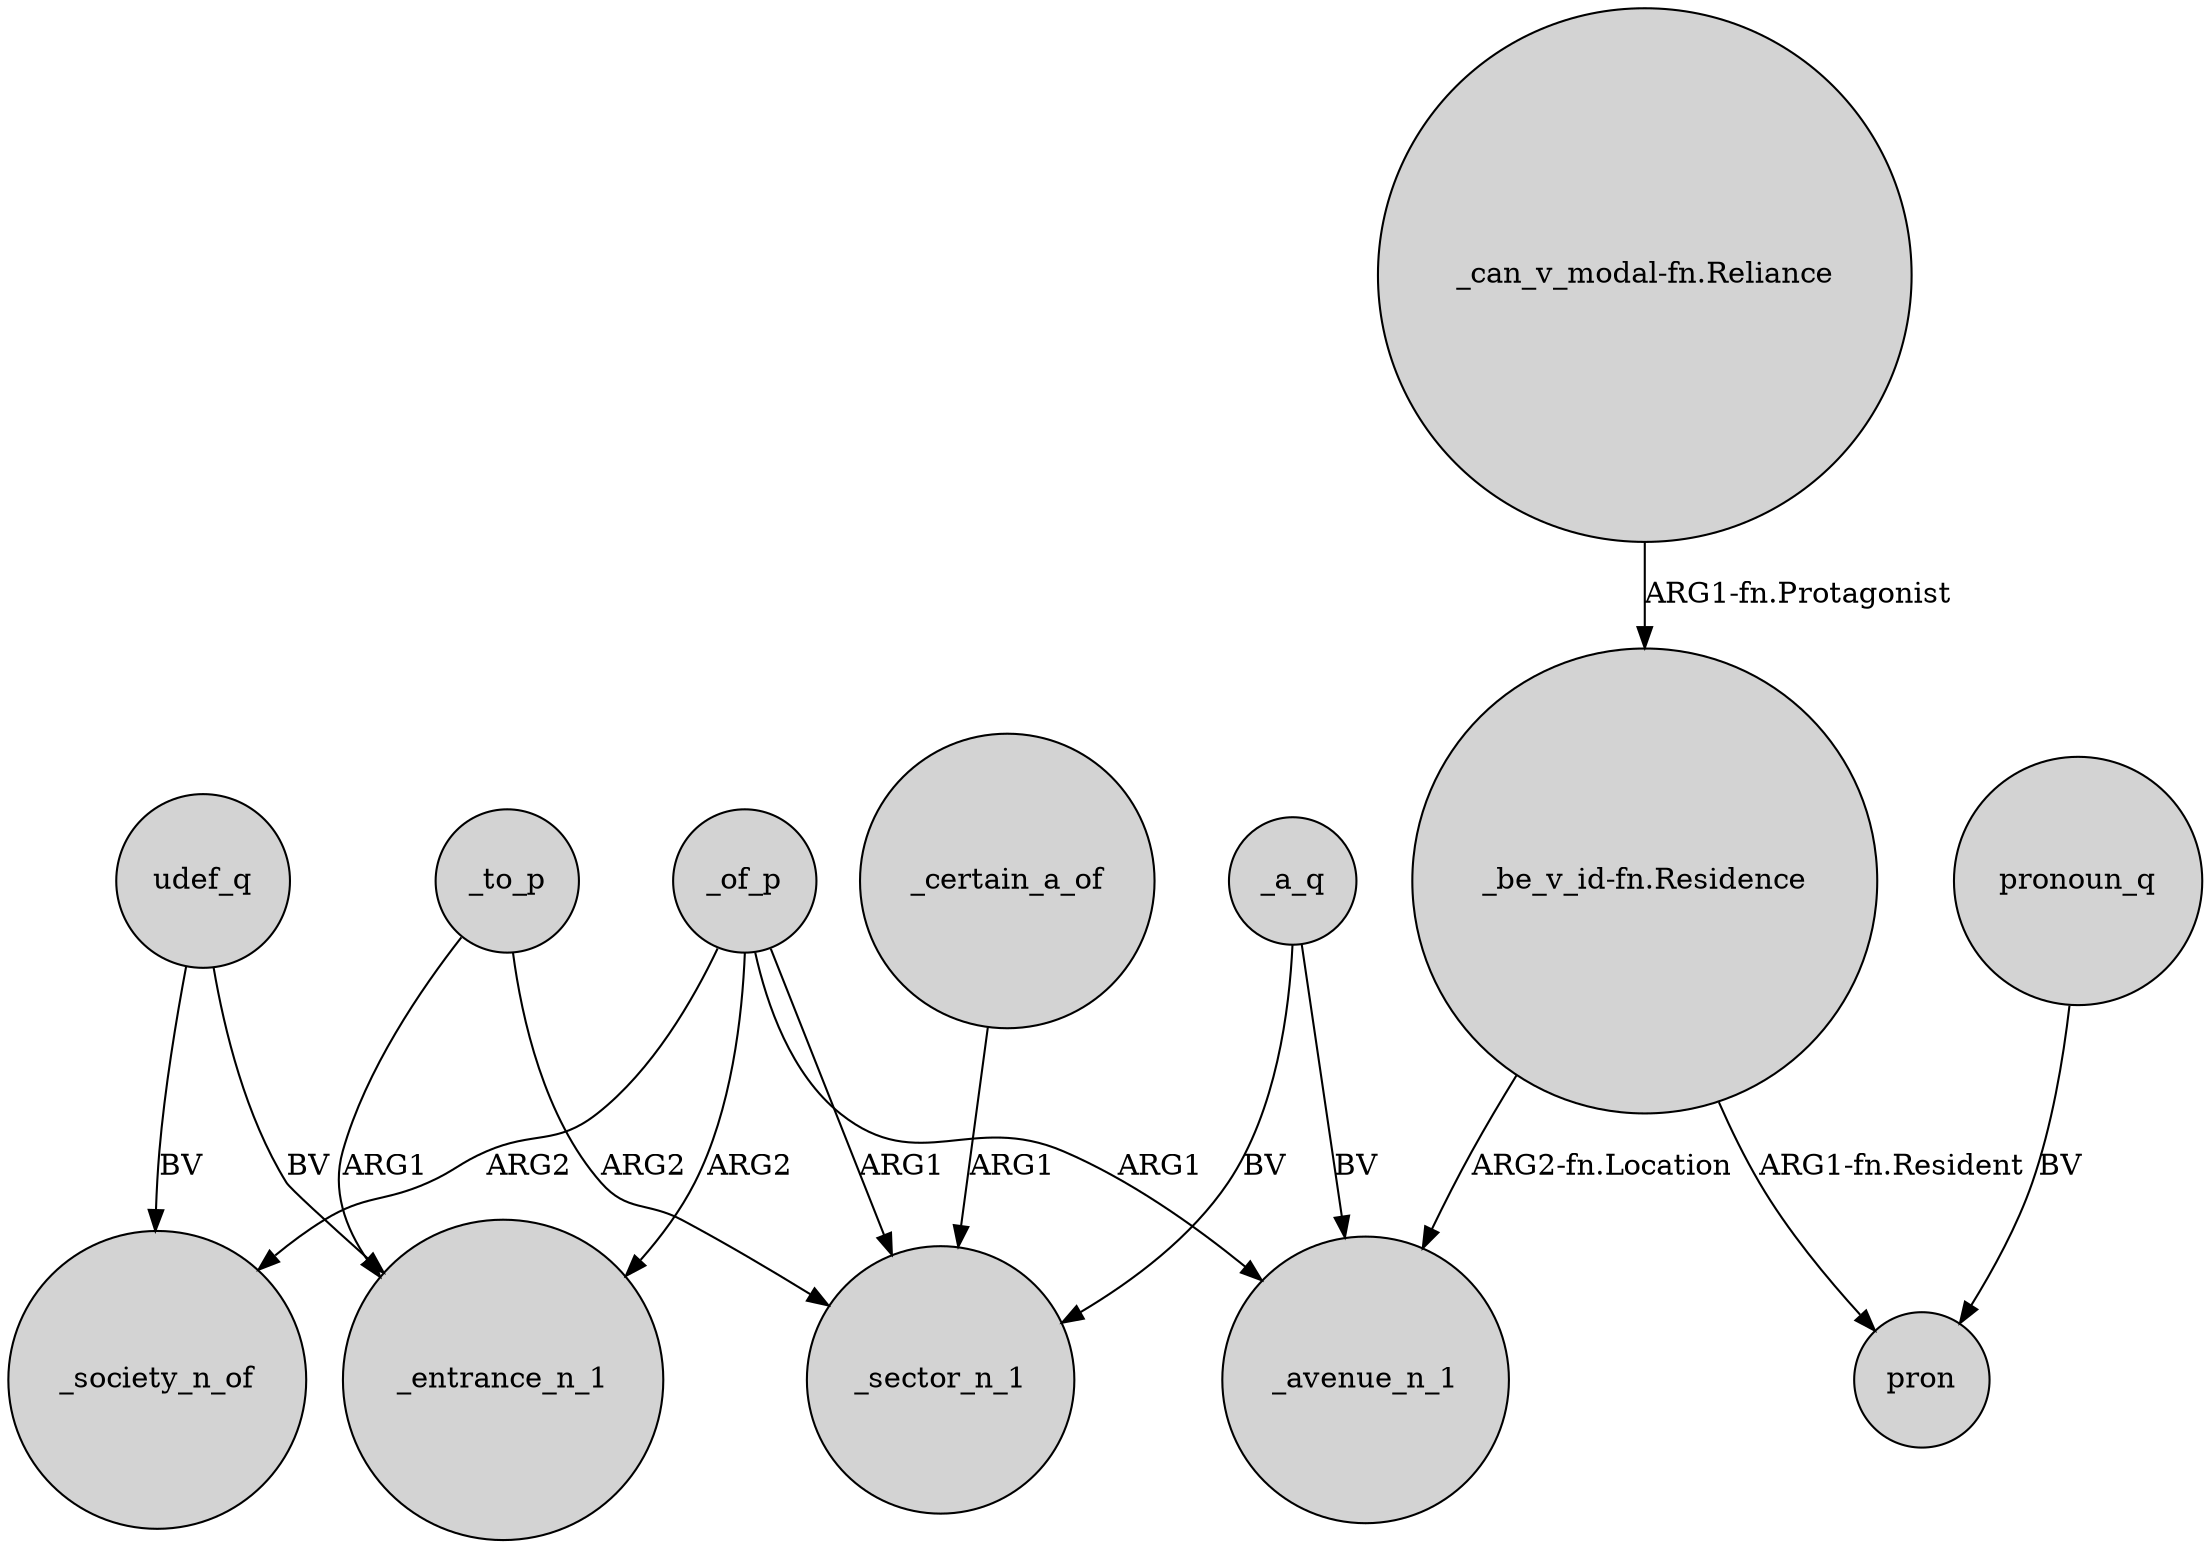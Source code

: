 digraph {
	node [shape=circle style=filled]
	_to_p -> _entrance_n_1 [label=ARG1]
	_of_p -> _sector_n_1 [label=ARG1]
	udef_q -> _society_n_of [label=BV]
	_a_q -> _sector_n_1 [label=BV]
	"_can_v_modal-fn.Reliance" -> "_be_v_id-fn.Residence" [label="ARG1-fn.Protagonist"]
	_of_p -> _avenue_n_1 [label=ARG1]
	"_be_v_id-fn.Residence" -> pron [label="ARG1-fn.Resident"]
	_of_p -> _entrance_n_1 [label=ARG2]
	_certain_a_of -> _sector_n_1 [label=ARG1]
	_of_p -> _society_n_of [label=ARG2]
	udef_q -> _entrance_n_1 [label=BV]
	pronoun_q -> pron [label=BV]
	_to_p -> _sector_n_1 [label=ARG2]
	"_be_v_id-fn.Residence" -> _avenue_n_1 [label="ARG2-fn.Location"]
	_a_q -> _avenue_n_1 [label=BV]
}
